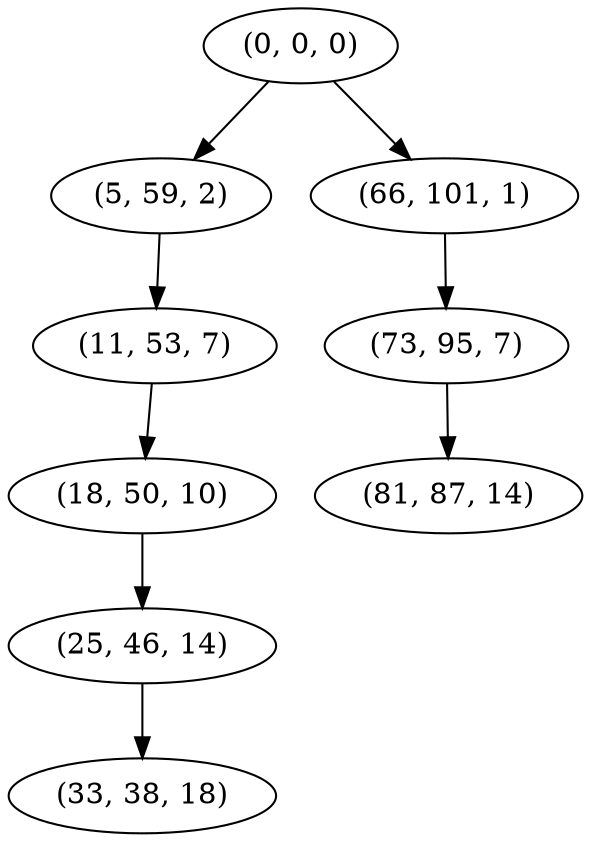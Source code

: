 digraph tree {
    "(0, 0, 0)";
    "(5, 59, 2)";
    "(11, 53, 7)";
    "(18, 50, 10)";
    "(25, 46, 14)";
    "(33, 38, 18)";
    "(66, 101, 1)";
    "(73, 95, 7)";
    "(81, 87, 14)";
    "(0, 0, 0)" -> "(5, 59, 2)";
    "(0, 0, 0)" -> "(66, 101, 1)";
    "(5, 59, 2)" -> "(11, 53, 7)";
    "(11, 53, 7)" -> "(18, 50, 10)";
    "(18, 50, 10)" -> "(25, 46, 14)";
    "(25, 46, 14)" -> "(33, 38, 18)";
    "(66, 101, 1)" -> "(73, 95, 7)";
    "(73, 95, 7)" -> "(81, 87, 14)";
}
